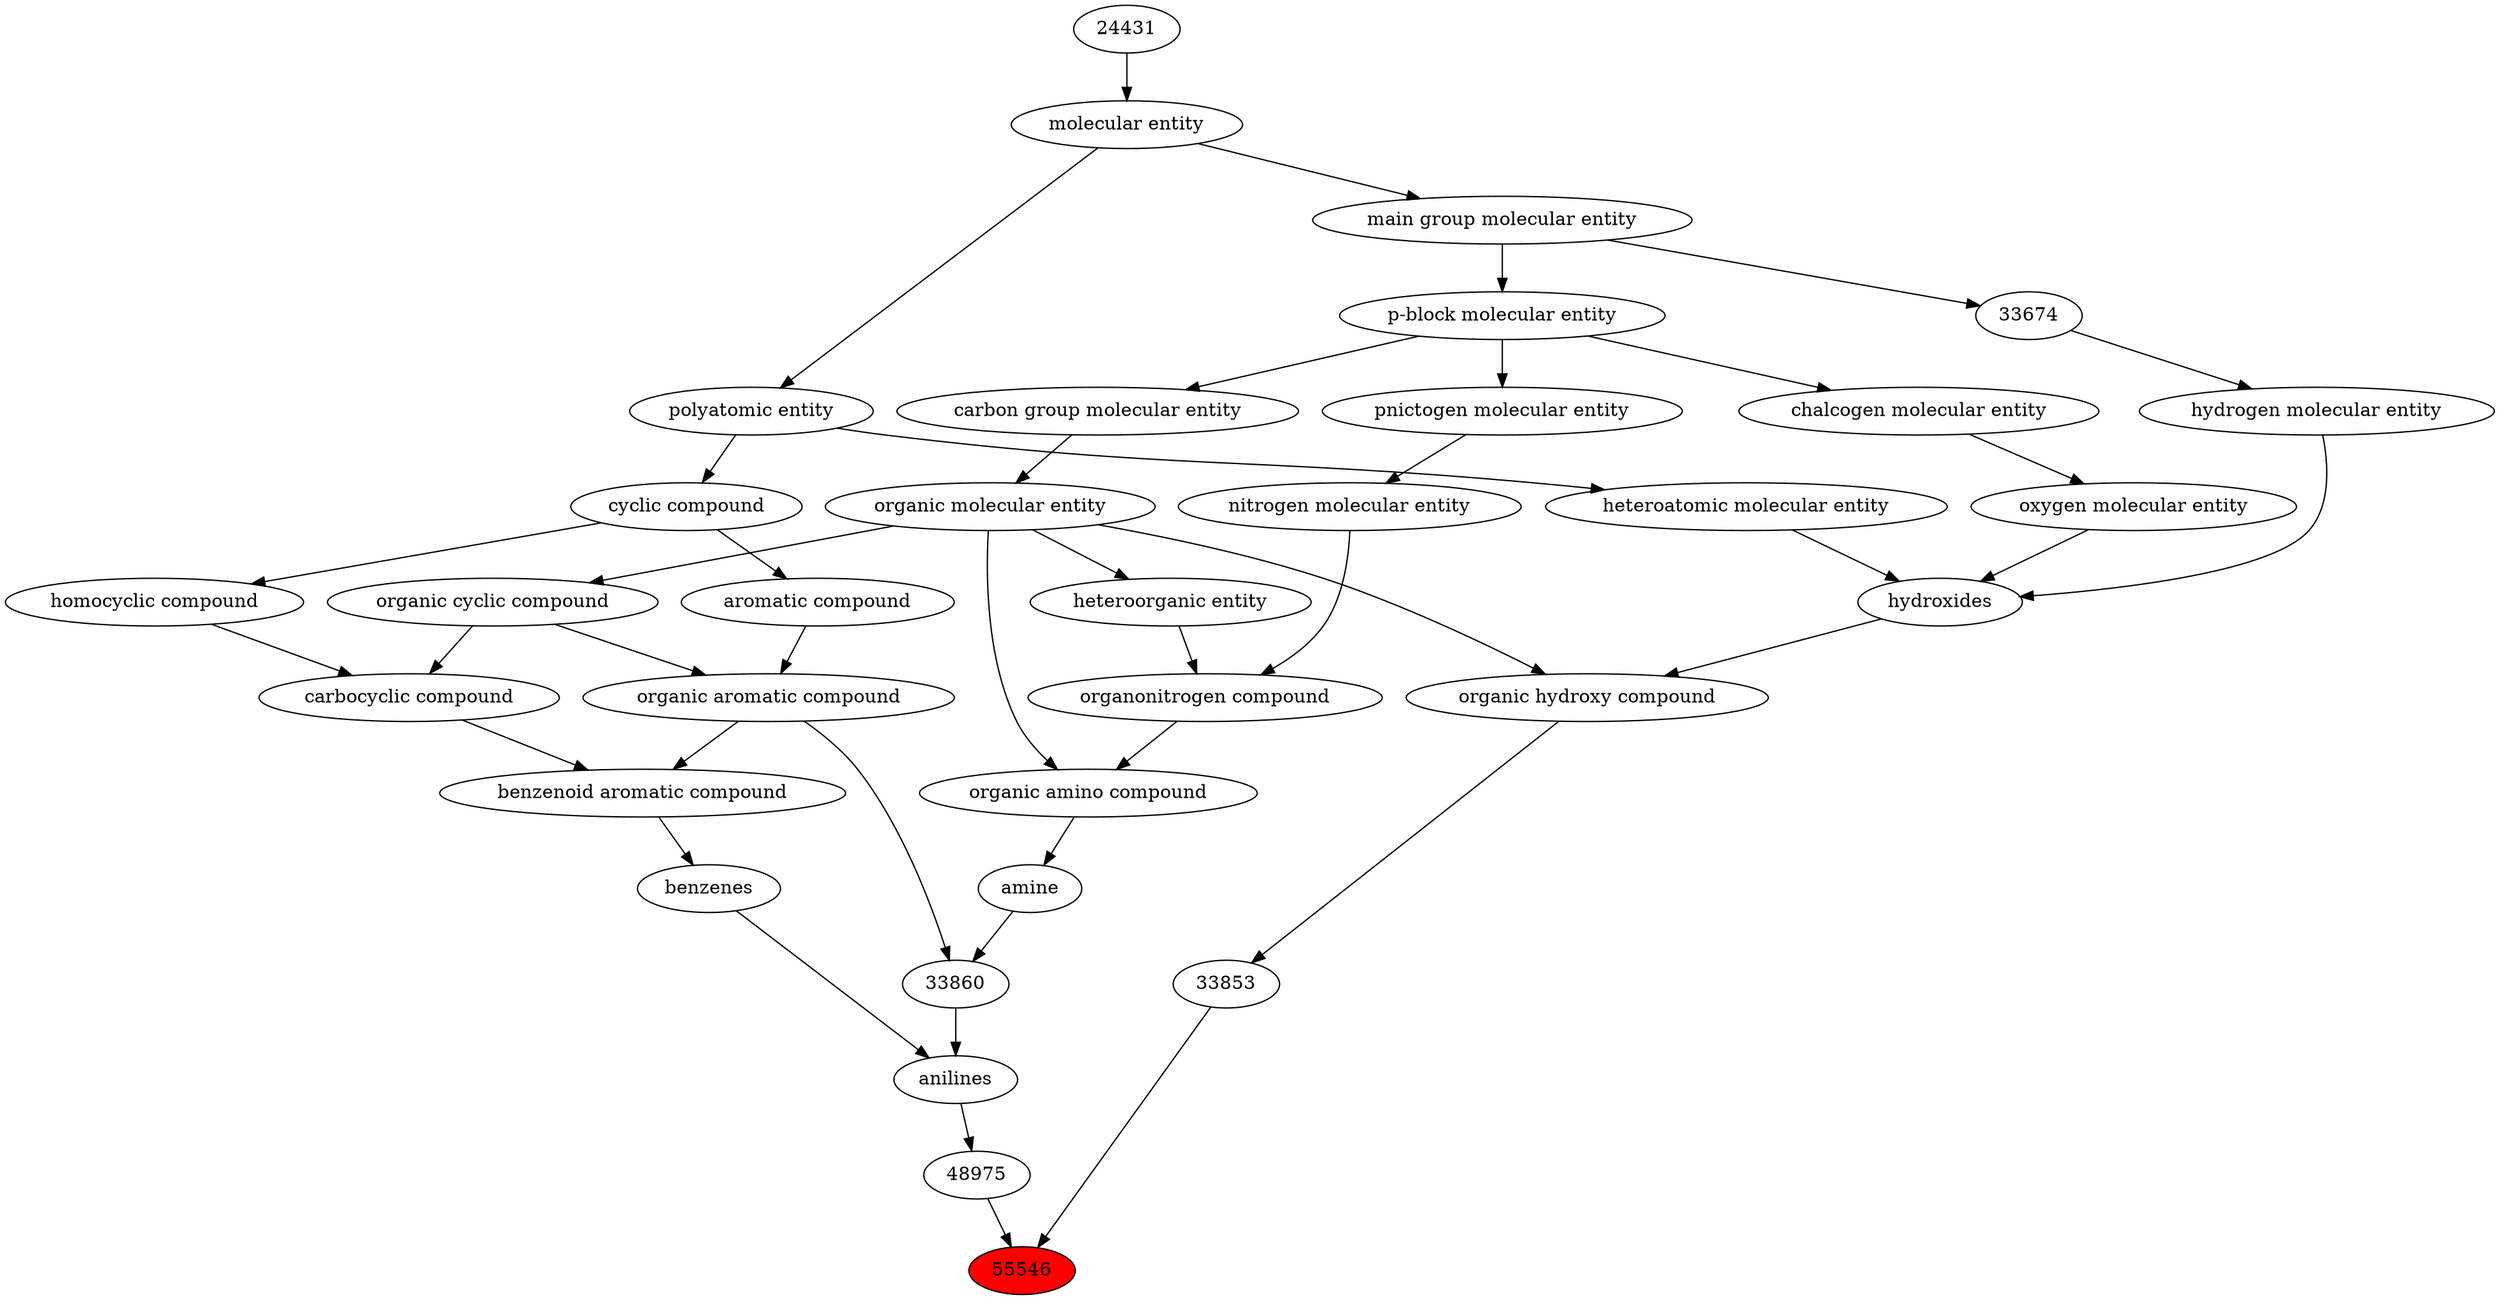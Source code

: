 digraph tree{ 
55546 [label="55546" fillcolor=red style=filled]
48975 -> 55546
33853 -> 55546
48975 [label="48975"]
22562 -> 48975
33853 [label="33853"]
33822 -> 33853
22562 [label="anilines"]
22712 -> 22562
33860 -> 22562
33822 [label="organic hydroxy compound"]
24651 -> 33822
50860 -> 33822
22712 [label="benzenes"]
33836 -> 22712
33860 [label="33860"]
33659 -> 33860
32952 -> 33860
24651 [label="hydroxides"]
25806 -> 24651
33608 -> 24651
37577 -> 24651
50860 [label="organic molecular entity"]
33582 -> 50860
33836 [label="benzenoid aromatic compound"]
33659 -> 33836
33598 -> 33836
33659 [label="organic aromatic compound"]
33832 -> 33659
33655 -> 33659
32952 [label="amine"]
50047 -> 32952
25806 [label="oxygen molecular entity"]
33304 -> 25806
33608 [label="hydrogen molecular entity"]
33674 -> 33608
37577 [label="heteroatomic molecular entity"]
36357 -> 37577
33582 [label="carbon group molecular entity"]
33675 -> 33582
33598 [label="carbocyclic compound"]
33832 -> 33598
33597 -> 33598
33832 [label="organic cyclic compound"]
50860 -> 33832
33655 [label="aromatic compound"]
33595 -> 33655
50047 [label="organic amino compound"]
50860 -> 50047
35352 -> 50047
33304 [label="chalcogen molecular entity"]
33675 -> 33304
33674 [label="33674"]
33579 -> 33674
36357 [label="polyatomic entity"]
23367 -> 36357
33675 [label="p-block molecular entity"]
33579 -> 33675
33597 [label="homocyclic compound"]
33595 -> 33597
33595 [label="cyclic compound"]
36357 -> 33595
35352 [label="organonitrogen compound"]
51143 -> 35352
33285 -> 35352
33579 [label="main group molecular entity"]
23367 -> 33579
23367 [label="molecular entity"]
24431 -> 23367
51143 [label="nitrogen molecular entity"]
33302 -> 51143
33285 [label="heteroorganic entity"]
50860 -> 33285
24431 [label="24431"]
33302 [label="pnictogen molecular entity"]
33675 -> 33302
}